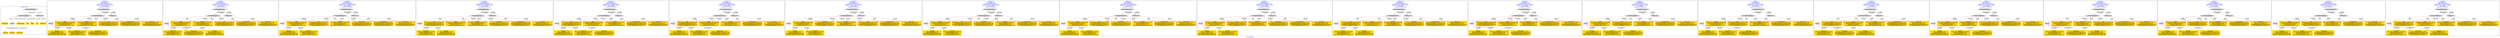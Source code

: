 digraph n0 {
fontcolor="blue"
remincross="true"
label="s20-s-lacma.xml"
subgraph cluster_0 {
label="1-correct model"
n2[style="filled",color="white",fillcolor="lightgray",label="CulturalHeritageObject1"];
n3[shape="plaintext",style="filled",fillcolor="gold",label="creationDate"];
n4[style="filled",color="white",fillcolor="lightgray",label="Person1"];
n5[shape="plaintext",style="filled",fillcolor="gold",label="Artwork_Details"];
n6[shape="plaintext",style="filled",fillcolor="gold",label="title"];
n7[shape="plaintext",style="filled",fillcolor="gold",label="Origin"];
n8[shape="plaintext",style="filled",fillcolor="gold",label="ID"];
n9[shape="plaintext",style="filled",fillcolor="gold",label="birthDate"];
n10[shape="plaintext",style="filled",fillcolor="gold",label="deathDate"];
n11[shape="plaintext",style="filled",fillcolor="gold",label="Artist_Name"];
n12[style="filled",color="white",fillcolor="lightgray",label="EuropeanaAggregation1"];
n13[style="filled",color="white",fillcolor="lightgray",label="WebResource1"];
n14[shape="plaintext",style="filled",fillcolor="gold",label="Image_URL"];
}
subgraph cluster_1 {
label="candidate 0\nlink coherence:1.0\nnode coherence:1.0\nconfidence:0.4321244589340324\nmapping score:0.5815414863113442\ncost:10.99968\n-precision:0.55-recall:0.5"
n16[style="filled",color="white",fillcolor="lightgray",label="CulturalHeritageObject1"];
n17[style="filled",color="white",fillcolor="lightgray",label="Person1"];
n18[style="filled",color="white",fillcolor="lightgray",label="EuropeanaAggregation1"];
n19[style="filled",color="white",fillcolor="lightgray",label="WebResource1"];
n20[shape="plaintext",style="filled",fillcolor="gold",label="Origin\n[CulturalHeritageObject,provenance,0.396]\n[Person,nameOfThePerson,0.247]\n[Document,classLink,0.2]\n[CulturalHeritageObject,title,0.158]"];
n21[shape="plaintext",style="filled",fillcolor="gold",label="birthDate\n[Person,dateOfBirth,0.445]\n[Person,dateOfDeath,0.273]\n[CulturalHeritageObject,created,0.239]\n[Person,biographicalInformation,0.043]"];
n22[shape="plaintext",style="filled",fillcolor="gold",label="Image_URL\n[WebResource,classLink,0.735]\n[Document,classLink,0.219]\n[CulturalHeritageObject,description,0.034]\n[CulturalHeritageObject,title,0.012]"];
n23[shape="plaintext",style="filled",fillcolor="gold",label="deathDate\n[CulturalHeritageObject,created,0.383]\n[Person,dateOfDeath,0.272]\n[Person,dateOfBirth,0.243]\n[CulturalHeritageObject,provenance,0.101]"];
n24[shape="plaintext",style="filled",fillcolor="gold",label="creationDate\n[CulturalHeritageObject,created,0.352]\n[Person,dateOfDeath,0.351]\n[Person,dateOfBirth,0.214]\n[CulturalHeritageObject,title,0.083]"];
n25[shape="plaintext",style="filled",fillcolor="gold",label="title\n[CulturalHeritageObject,description,0.329]\n[CulturalHeritageObject,title,0.322]\n[CulturalHeritageObject,provenance,0.182]\n[Person,nameOfThePerson,0.167]"];
n26[shape="plaintext",style="filled",fillcolor="gold",label="Artwork_Details\n[CulturalHeritageObject,extent,0.414]\n[CulturalHeritageObject,provenance,0.247]\n[CulturalHeritageObject,description,0.215]\n[CulturalHeritageObject,title,0.125]"];
n27[shape="plaintext",style="filled",fillcolor="gold",label="Artist_Name\n[Person,nameOfThePerson,0.404]\n[CulturalHeritageObject,description,0.273]\n[CulturalHeritageObject,provenance,0.18]\n[CulturalHeritageObject,title,0.142]"];
}
subgraph cluster_2 {
label="candidate 1\nlink coherence:1.0\nnode coherence:1.0\nconfidence:0.4321244589340324\nmapping score:0.5815414863113442\ncost:10.9998\n-precision:0.45-recall:0.42"
n29[style="filled",color="white",fillcolor="lightgray",label="CulturalHeritageObject1"];
n30[style="filled",color="white",fillcolor="lightgray",label="Person2"];
n31[style="filled",color="white",fillcolor="lightgray",label="EuropeanaAggregation1"];
n32[style="filled",color="white",fillcolor="lightgray",label="WebResource1"];
n33[shape="plaintext",style="filled",fillcolor="gold",label="creationDate\n[CulturalHeritageObject,created,0.352]\n[Person,dateOfDeath,0.351]\n[Person,dateOfBirth,0.214]\n[CulturalHeritageObject,title,0.083]"];
n34[shape="plaintext",style="filled",fillcolor="gold",label="Image_URL\n[WebResource,classLink,0.735]\n[Document,classLink,0.219]\n[CulturalHeritageObject,description,0.034]\n[CulturalHeritageObject,title,0.012]"];
n35[shape="plaintext",style="filled",fillcolor="gold",label="Origin\n[CulturalHeritageObject,provenance,0.396]\n[Person,nameOfThePerson,0.247]\n[Document,classLink,0.2]\n[CulturalHeritageObject,title,0.158]"];
n36[shape="plaintext",style="filled",fillcolor="gold",label="deathDate\n[CulturalHeritageObject,created,0.383]\n[Person,dateOfDeath,0.272]\n[Person,dateOfBirth,0.243]\n[CulturalHeritageObject,provenance,0.101]"];
n37[shape="plaintext",style="filled",fillcolor="gold",label="title\n[CulturalHeritageObject,description,0.329]\n[CulturalHeritageObject,title,0.322]\n[CulturalHeritageObject,provenance,0.182]\n[Person,nameOfThePerson,0.167]"];
n38[shape="plaintext",style="filled",fillcolor="gold",label="Artist_Name\n[Person,nameOfThePerson,0.404]\n[CulturalHeritageObject,description,0.273]\n[CulturalHeritageObject,provenance,0.18]\n[CulturalHeritageObject,title,0.142]"];
n39[shape="plaintext",style="filled",fillcolor="gold",label="Artwork_Details\n[CulturalHeritageObject,extent,0.414]\n[CulturalHeritageObject,provenance,0.247]\n[CulturalHeritageObject,description,0.215]\n[CulturalHeritageObject,title,0.125]"];
n40[shape="plaintext",style="filled",fillcolor="gold",label="birthDate\n[Person,dateOfBirth,0.445]\n[Person,dateOfDeath,0.273]\n[CulturalHeritageObject,created,0.239]\n[Person,biographicalInformation,0.043]"];
}
subgraph cluster_3 {
label="candidate 10\nlink coherence:1.0\nnode coherence:1.0\nconfidence:0.4149295995394193\nmapping score:0.5758098665131398\ncost:10.99968\n-precision:0.55-recall:0.5"
n42[style="filled",color="white",fillcolor="lightgray",label="CulturalHeritageObject1"];
n43[style="filled",color="white",fillcolor="lightgray",label="Person1"];
n44[style="filled",color="white",fillcolor="lightgray",label="EuropeanaAggregation1"];
n45[style="filled",color="white",fillcolor="lightgray",label="WebResource1"];
n46[shape="plaintext",style="filled",fillcolor="gold",label="Origin\n[CulturalHeritageObject,provenance,0.396]\n[Person,nameOfThePerson,0.247]\n[Document,classLink,0.2]\n[CulturalHeritageObject,title,0.158]"];
n47[shape="plaintext",style="filled",fillcolor="gold",label="birthDate\n[Person,dateOfBirth,0.445]\n[Person,dateOfDeath,0.273]\n[CulturalHeritageObject,created,0.239]\n[Person,biographicalInformation,0.043]"];
n48[shape="plaintext",style="filled",fillcolor="gold",label="title\n[CulturalHeritageObject,description,0.329]\n[CulturalHeritageObject,title,0.322]\n[CulturalHeritageObject,provenance,0.182]\n[Person,nameOfThePerson,0.167]"];
n49[shape="plaintext",style="filled",fillcolor="gold",label="Image_URL\n[WebResource,classLink,0.735]\n[Document,classLink,0.219]\n[CulturalHeritageObject,description,0.034]\n[CulturalHeritageObject,title,0.012]"];
n50[shape="plaintext",style="filled",fillcolor="gold",label="deathDate\n[CulturalHeritageObject,created,0.383]\n[Person,dateOfDeath,0.272]\n[Person,dateOfBirth,0.243]\n[CulturalHeritageObject,provenance,0.101]"];
n51[shape="plaintext",style="filled",fillcolor="gold",label="creationDate\n[CulturalHeritageObject,created,0.352]\n[Person,dateOfDeath,0.351]\n[Person,dateOfBirth,0.214]\n[CulturalHeritageObject,title,0.083]"];
n52[shape="plaintext",style="filled",fillcolor="gold",label="Artist_Name\n[Person,nameOfThePerson,0.404]\n[CulturalHeritageObject,description,0.273]\n[CulturalHeritageObject,provenance,0.18]\n[CulturalHeritageObject,title,0.142]"];
n53[shape="plaintext",style="filled",fillcolor="gold",label="Artwork_Details\n[CulturalHeritageObject,extent,0.414]\n[CulturalHeritageObject,provenance,0.247]\n[CulturalHeritageObject,description,0.215]\n[CulturalHeritageObject,title,0.125]"];
}
subgraph cluster_4 {
label="candidate 11\nlink coherence:1.0\nnode coherence:1.0\nconfidence:0.4149295995394193\nmapping score:0.5758098665131398\ncost:10.9998\n-precision:0.45-recall:0.42"
n55[style="filled",color="white",fillcolor="lightgray",label="CulturalHeritageObject1"];
n56[style="filled",color="white",fillcolor="lightgray",label="Person2"];
n57[style="filled",color="white",fillcolor="lightgray",label="EuropeanaAggregation1"];
n58[style="filled",color="white",fillcolor="lightgray",label="WebResource1"];
n59[shape="plaintext",style="filled",fillcolor="gold",label="creationDate\n[CulturalHeritageObject,created,0.352]\n[Person,dateOfDeath,0.351]\n[Person,dateOfBirth,0.214]\n[CulturalHeritageObject,title,0.083]"];
n60[shape="plaintext",style="filled",fillcolor="gold",label="title\n[CulturalHeritageObject,description,0.329]\n[CulturalHeritageObject,title,0.322]\n[CulturalHeritageObject,provenance,0.182]\n[Person,nameOfThePerson,0.167]"];
n61[shape="plaintext",style="filled",fillcolor="gold",label="Image_URL\n[WebResource,classLink,0.735]\n[Document,classLink,0.219]\n[CulturalHeritageObject,description,0.034]\n[CulturalHeritageObject,title,0.012]"];
n62[shape="plaintext",style="filled",fillcolor="gold",label="Origin\n[CulturalHeritageObject,provenance,0.396]\n[Person,nameOfThePerson,0.247]\n[Document,classLink,0.2]\n[CulturalHeritageObject,title,0.158]"];
n63[shape="plaintext",style="filled",fillcolor="gold",label="deathDate\n[CulturalHeritageObject,created,0.383]\n[Person,dateOfDeath,0.272]\n[Person,dateOfBirth,0.243]\n[CulturalHeritageObject,provenance,0.101]"];
n64[shape="plaintext",style="filled",fillcolor="gold",label="Artist_Name\n[Person,nameOfThePerson,0.404]\n[CulturalHeritageObject,description,0.273]\n[CulturalHeritageObject,provenance,0.18]\n[CulturalHeritageObject,title,0.142]"];
n65[shape="plaintext",style="filled",fillcolor="gold",label="Artwork_Details\n[CulturalHeritageObject,extent,0.414]\n[CulturalHeritageObject,provenance,0.247]\n[CulturalHeritageObject,description,0.215]\n[CulturalHeritageObject,title,0.125]"];
n66[shape="plaintext",style="filled",fillcolor="gold",label="birthDate\n[Person,dateOfBirth,0.445]\n[Person,dateOfDeath,0.273]\n[CulturalHeritageObject,created,0.239]\n[Person,biographicalInformation,0.043]"];
}
subgraph cluster_5 {
label="candidate 12\nlink coherence:1.0\nnode coherence:1.0\nconfidence:0.4137260874575692\nmapping score:0.5754086958191897\ncost:10.99968\n-precision:0.55-recall:0.5"
n68[style="filled",color="white",fillcolor="lightgray",label="CulturalHeritageObject1"];
n69[style="filled",color="white",fillcolor="lightgray",label="Person1"];
n70[style="filled",color="white",fillcolor="lightgray",label="EuropeanaAggregation1"];
n71[style="filled",color="white",fillcolor="lightgray",label="WebResource1"];
n72[shape="plaintext",style="filled",fillcolor="gold",label="title\n[CulturalHeritageObject,description,0.329]\n[CulturalHeritageObject,title,0.322]\n[CulturalHeritageObject,provenance,0.182]\n[Person,nameOfThePerson,0.167]"];
n73[shape="plaintext",style="filled",fillcolor="gold",label="birthDate\n[Person,dateOfBirth,0.445]\n[Person,dateOfDeath,0.273]\n[CulturalHeritageObject,created,0.239]\n[Person,biographicalInformation,0.043]"];
n74[shape="plaintext",style="filled",fillcolor="gold",label="Image_URL\n[WebResource,classLink,0.735]\n[Document,classLink,0.219]\n[CulturalHeritageObject,description,0.034]\n[CulturalHeritageObject,title,0.012]"];
n75[shape="plaintext",style="filled",fillcolor="gold",label="Origin\n[CulturalHeritageObject,provenance,0.396]\n[Person,nameOfThePerson,0.247]\n[Document,classLink,0.2]\n[CulturalHeritageObject,title,0.158]"];
n76[shape="plaintext",style="filled",fillcolor="gold",label="deathDate\n[CulturalHeritageObject,created,0.383]\n[Person,dateOfDeath,0.272]\n[Person,dateOfBirth,0.243]\n[CulturalHeritageObject,provenance,0.101]"];
n77[shape="plaintext",style="filled",fillcolor="gold",label="creationDate\n[CulturalHeritageObject,created,0.352]\n[Person,dateOfDeath,0.351]\n[Person,dateOfBirth,0.214]\n[CulturalHeritageObject,title,0.083]"];
n78[shape="plaintext",style="filled",fillcolor="gold",label="Artwork_Details\n[CulturalHeritageObject,extent,0.414]\n[CulturalHeritageObject,provenance,0.247]\n[CulturalHeritageObject,description,0.215]\n[CulturalHeritageObject,title,0.125]"];
n79[shape="plaintext",style="filled",fillcolor="gold",label="Artist_Name\n[Person,nameOfThePerson,0.404]\n[CulturalHeritageObject,description,0.273]\n[CulturalHeritageObject,provenance,0.18]\n[CulturalHeritageObject,title,0.142]"];
}
subgraph cluster_6 {
label="candidate 13\nlink coherence:1.0\nnode coherence:1.0\nconfidence:0.4137260874575692\nmapping score:0.5754086958191897\ncost:10.99977\n-precision:0.55-recall:0.5"
n81[style="filled",color="white",fillcolor="lightgray",label="CulturalHeritageObject1"];
n82[style="filled",color="white",fillcolor="lightgray",label="Person1"];
n83[style="filled",color="white",fillcolor="lightgray",label="EuropeanaAggregation1"];
n84[style="filled",color="white",fillcolor="lightgray",label="WebResource2"];
n85[shape="plaintext",style="filled",fillcolor="gold",label="Image_URL\n[WebResource,classLink,0.735]\n[Document,classLink,0.219]\n[CulturalHeritageObject,description,0.034]\n[CulturalHeritageObject,title,0.012]"];
n86[shape="plaintext",style="filled",fillcolor="gold",label="title\n[CulturalHeritageObject,description,0.329]\n[CulturalHeritageObject,title,0.322]\n[CulturalHeritageObject,provenance,0.182]\n[Person,nameOfThePerson,0.167]"];
n87[shape="plaintext",style="filled",fillcolor="gold",label="birthDate\n[Person,dateOfBirth,0.445]\n[Person,dateOfDeath,0.273]\n[CulturalHeritageObject,created,0.239]\n[Person,biographicalInformation,0.043]"];
n88[shape="plaintext",style="filled",fillcolor="gold",label="Origin\n[CulturalHeritageObject,provenance,0.396]\n[Person,nameOfThePerson,0.247]\n[Document,classLink,0.2]\n[CulturalHeritageObject,title,0.158]"];
n89[shape="plaintext",style="filled",fillcolor="gold",label="deathDate\n[CulturalHeritageObject,created,0.383]\n[Person,dateOfDeath,0.272]\n[Person,dateOfBirth,0.243]\n[CulturalHeritageObject,provenance,0.101]"];
n90[shape="plaintext",style="filled",fillcolor="gold",label="creationDate\n[CulturalHeritageObject,created,0.352]\n[Person,dateOfDeath,0.351]\n[Person,dateOfBirth,0.214]\n[CulturalHeritageObject,title,0.083]"];
n91[shape="plaintext",style="filled",fillcolor="gold",label="Artwork_Details\n[CulturalHeritageObject,extent,0.414]\n[CulturalHeritageObject,provenance,0.247]\n[CulturalHeritageObject,description,0.215]\n[CulturalHeritageObject,title,0.125]"];
n92[shape="plaintext",style="filled",fillcolor="gold",label="Artist_Name\n[Person,nameOfThePerson,0.404]\n[CulturalHeritageObject,description,0.273]\n[CulturalHeritageObject,provenance,0.18]\n[CulturalHeritageObject,title,0.142]"];
}
subgraph cluster_7 {
label="candidate 14\nlink coherence:1.0\nnode coherence:1.0\nconfidence:0.4041561059183345\nmapping score:0.5722187019727781\ncost:10.99968\n-precision:0.45-recall:0.42"
n94[style="filled",color="white",fillcolor="lightgray",label="CulturalHeritageObject1"];
n95[style="filled",color="white",fillcolor="lightgray",label="Person1"];
n96[style="filled",color="white",fillcolor="lightgray",label="EuropeanaAggregation1"];
n97[style="filled",color="white",fillcolor="lightgray",label="WebResource1"];
n98[shape="plaintext",style="filled",fillcolor="gold",label="Origin\n[CulturalHeritageObject,provenance,0.396]\n[Person,nameOfThePerson,0.247]\n[Document,classLink,0.2]\n[CulturalHeritageObject,title,0.158]"];
n99[shape="plaintext",style="filled",fillcolor="gold",label="birthDate\n[Person,dateOfBirth,0.445]\n[Person,dateOfDeath,0.273]\n[CulturalHeritageObject,created,0.239]\n[Person,biographicalInformation,0.043]"];
n100[shape="plaintext",style="filled",fillcolor="gold",label="Image_URL\n[WebResource,classLink,0.735]\n[Document,classLink,0.219]\n[CulturalHeritageObject,description,0.034]\n[CulturalHeritageObject,title,0.012]"];
n101[shape="plaintext",style="filled",fillcolor="gold",label="Artist_Name\n[Person,nameOfThePerson,0.404]\n[CulturalHeritageObject,description,0.273]\n[CulturalHeritageObject,provenance,0.18]\n[CulturalHeritageObject,title,0.142]"];
n102[shape="plaintext",style="filled",fillcolor="gold",label="deathDate\n[CulturalHeritageObject,created,0.383]\n[Person,dateOfDeath,0.272]\n[Person,dateOfBirth,0.243]\n[CulturalHeritageObject,provenance,0.101]"];
n103[shape="plaintext",style="filled",fillcolor="gold",label="creationDate\n[CulturalHeritageObject,created,0.352]\n[Person,dateOfDeath,0.351]\n[Person,dateOfBirth,0.214]\n[CulturalHeritageObject,title,0.083]"];
n104[shape="plaintext",style="filled",fillcolor="gold",label="title\n[CulturalHeritageObject,description,0.329]\n[CulturalHeritageObject,title,0.322]\n[CulturalHeritageObject,provenance,0.182]\n[Person,nameOfThePerson,0.167]"];
n105[shape="plaintext",style="filled",fillcolor="gold",label="Artwork_Details\n[CulturalHeritageObject,extent,0.414]\n[CulturalHeritageObject,provenance,0.247]\n[CulturalHeritageObject,description,0.215]\n[CulturalHeritageObject,title,0.125]"];
}
subgraph cluster_8 {
label="candidate 15\nlink coherence:1.0\nnode coherence:1.0\nconfidence:0.4033274046967103\nmapping score:0.5719424682322368\ncost:10.99968\n-precision:0.55-recall:0.5"
n107[style="filled",color="white",fillcolor="lightgray",label="CulturalHeritageObject1"];
n108[style="filled",color="white",fillcolor="lightgray",label="Person1"];
n109[style="filled",color="white",fillcolor="lightgray",label="EuropeanaAggregation1"];
n110[style="filled",color="white",fillcolor="lightgray",label="WebResource1"];
n111[shape="plaintext",style="filled",fillcolor="gold",label="Origin\n[CulturalHeritageObject,provenance,0.396]\n[Person,nameOfThePerson,0.247]\n[Document,classLink,0.2]\n[CulturalHeritageObject,title,0.158]"];
n112[shape="plaintext",style="filled",fillcolor="gold",label="birthDate\n[Person,dateOfBirth,0.445]\n[Person,dateOfDeath,0.273]\n[CulturalHeritageObject,created,0.239]\n[Person,biographicalInformation,0.043]"];
n113[shape="plaintext",style="filled",fillcolor="gold",label="title\n[CulturalHeritageObject,description,0.329]\n[CulturalHeritageObject,title,0.322]\n[CulturalHeritageObject,provenance,0.182]\n[Person,nameOfThePerson,0.167]"];
n114[shape="plaintext",style="filled",fillcolor="gold",label="Image_URL\n[WebResource,classLink,0.735]\n[Document,classLink,0.219]\n[CulturalHeritageObject,description,0.034]\n[CulturalHeritageObject,title,0.012]"];
n115[shape="plaintext",style="filled",fillcolor="gold",label="Artist_Name\n[Person,nameOfThePerson,0.404]\n[CulturalHeritageObject,description,0.273]\n[CulturalHeritageObject,provenance,0.18]\n[CulturalHeritageObject,title,0.142]"];
n116[shape="plaintext",style="filled",fillcolor="gold",label="deathDate\n[CulturalHeritageObject,created,0.383]\n[Person,dateOfDeath,0.272]\n[Person,dateOfBirth,0.243]\n[CulturalHeritageObject,provenance,0.101]"];
n117[shape="plaintext",style="filled",fillcolor="gold",label="creationDate\n[CulturalHeritageObject,created,0.352]\n[Person,dateOfDeath,0.351]\n[Person,dateOfBirth,0.214]\n[CulturalHeritageObject,title,0.083]"];
n118[shape="plaintext",style="filled",fillcolor="gold",label="Artwork_Details\n[CulturalHeritageObject,extent,0.414]\n[CulturalHeritageObject,provenance,0.247]\n[CulturalHeritageObject,description,0.215]\n[CulturalHeritageObject,title,0.125]"];
}
subgraph cluster_9 {
label="candidate 16\nlink coherence:1.0\nnode coherence:1.0\nconfidence:0.4033274046967103\nmapping score:0.5719424682322368\ncost:10.99977\n-precision:0.55-recall:0.5"
n120[style="filled",color="white",fillcolor="lightgray",label="CulturalHeritageObject1"];
n121[style="filled",color="white",fillcolor="lightgray",label="Person1"];
n122[style="filled",color="white",fillcolor="lightgray",label="EuropeanaAggregation1"];
n123[style="filled",color="white",fillcolor="lightgray",label="WebResource2"];
n124[shape="plaintext",style="filled",fillcolor="gold",label="Image_URL\n[WebResource,classLink,0.735]\n[Document,classLink,0.219]\n[CulturalHeritageObject,description,0.034]\n[CulturalHeritageObject,title,0.012]"];
n125[shape="plaintext",style="filled",fillcolor="gold",label="Origin\n[CulturalHeritageObject,provenance,0.396]\n[Person,nameOfThePerson,0.247]\n[Document,classLink,0.2]\n[CulturalHeritageObject,title,0.158]"];
n126[shape="plaintext",style="filled",fillcolor="gold",label="birthDate\n[Person,dateOfBirth,0.445]\n[Person,dateOfDeath,0.273]\n[CulturalHeritageObject,created,0.239]\n[Person,biographicalInformation,0.043]"];
n127[shape="plaintext",style="filled",fillcolor="gold",label="title\n[CulturalHeritageObject,description,0.329]\n[CulturalHeritageObject,title,0.322]\n[CulturalHeritageObject,provenance,0.182]\n[Person,nameOfThePerson,0.167]"];
n128[shape="plaintext",style="filled",fillcolor="gold",label="Artist_Name\n[Person,nameOfThePerson,0.404]\n[CulturalHeritageObject,description,0.273]\n[CulturalHeritageObject,provenance,0.18]\n[CulturalHeritageObject,title,0.142]"];
n129[shape="plaintext",style="filled",fillcolor="gold",label="deathDate\n[CulturalHeritageObject,created,0.383]\n[Person,dateOfDeath,0.272]\n[Person,dateOfBirth,0.243]\n[CulturalHeritageObject,provenance,0.101]"];
n130[shape="plaintext",style="filled",fillcolor="gold",label="creationDate\n[CulturalHeritageObject,created,0.352]\n[Person,dateOfDeath,0.351]\n[Person,dateOfBirth,0.214]\n[CulturalHeritageObject,title,0.083]"];
n131[shape="plaintext",style="filled",fillcolor="gold",label="Artwork_Details\n[CulturalHeritageObject,extent,0.414]\n[CulturalHeritageObject,provenance,0.247]\n[CulturalHeritageObject,description,0.215]\n[CulturalHeritageObject,title,0.125]"];
}
subgraph cluster_10 {
label="candidate 17\nlink coherence:1.0\nnode coherence:1.0\nconfidence:0.4012406631909705\nmapping score:0.5712468877303235\ncost:10.99968\n-precision:0.73-recall:0.67"
n133[style="filled",color="white",fillcolor="lightgray",label="CulturalHeritageObject1"];
n134[style="filled",color="white",fillcolor="lightgray",label="Person1"];
n135[style="filled",color="white",fillcolor="lightgray",label="EuropeanaAggregation1"];
n136[style="filled",color="white",fillcolor="lightgray",label="WebResource1"];
n137[shape="plaintext",style="filled",fillcolor="gold",label="Origin\n[CulturalHeritageObject,provenance,0.396]\n[Person,nameOfThePerson,0.247]\n[Document,classLink,0.2]\n[CulturalHeritageObject,title,0.158]"];
n138[shape="plaintext",style="filled",fillcolor="gold",label="birthDate\n[Person,dateOfBirth,0.445]\n[Person,dateOfDeath,0.273]\n[CulturalHeritageObject,created,0.239]\n[Person,biographicalInformation,0.043]"];
n139[shape="plaintext",style="filled",fillcolor="gold",label="title\n[CulturalHeritageObject,description,0.329]\n[CulturalHeritageObject,title,0.322]\n[CulturalHeritageObject,provenance,0.182]\n[Person,nameOfThePerson,0.167]"];
n140[shape="plaintext",style="filled",fillcolor="gold",label="Image_URL\n[WebResource,classLink,0.735]\n[Document,classLink,0.219]\n[CulturalHeritageObject,description,0.034]\n[CulturalHeritageObject,title,0.012]"];
n141[shape="plaintext",style="filled",fillcolor="gold",label="deathDate\n[CulturalHeritageObject,created,0.383]\n[Person,dateOfDeath,0.272]\n[Person,dateOfBirth,0.243]\n[CulturalHeritageObject,provenance,0.101]"];
n142[shape="plaintext",style="filled",fillcolor="gold",label="creationDate\n[CulturalHeritageObject,created,0.352]\n[Person,dateOfDeath,0.351]\n[Person,dateOfBirth,0.214]\n[CulturalHeritageObject,title,0.083]"];
n143[shape="plaintext",style="filled",fillcolor="gold",label="Artist_Name\n[Person,nameOfThePerson,0.404]\n[CulturalHeritageObject,description,0.273]\n[CulturalHeritageObject,provenance,0.18]\n[CulturalHeritageObject,title,0.142]"];
n144[shape="plaintext",style="filled",fillcolor="gold",label="Artwork_Details\n[CulturalHeritageObject,extent,0.414]\n[CulturalHeritageObject,provenance,0.247]\n[CulturalHeritageObject,description,0.215]\n[CulturalHeritageObject,title,0.125]"];
}
subgraph cluster_11 {
label="candidate 18\nlink coherence:1.0\nnode coherence:1.0\nconfidence:0.4012406631909705\nmapping score:0.5712468877303235\ncost:10.9998\n-precision:0.64-recall:0.58"
n146[style="filled",color="white",fillcolor="lightgray",label="CulturalHeritageObject1"];
n147[style="filled",color="white",fillcolor="lightgray",label="Person2"];
n148[style="filled",color="white",fillcolor="lightgray",label="EuropeanaAggregation1"];
n149[style="filled",color="white",fillcolor="lightgray",label="WebResource1"];
n150[shape="plaintext",style="filled",fillcolor="gold",label="deathDate\n[CulturalHeritageObject,created,0.383]\n[Person,dateOfDeath,0.272]\n[Person,dateOfBirth,0.243]\n[CulturalHeritageObject,provenance,0.101]"];
n151[shape="plaintext",style="filled",fillcolor="gold",label="title\n[CulturalHeritageObject,description,0.329]\n[CulturalHeritageObject,title,0.322]\n[CulturalHeritageObject,provenance,0.182]\n[Person,nameOfThePerson,0.167]"];
n152[shape="plaintext",style="filled",fillcolor="gold",label="Image_URL\n[WebResource,classLink,0.735]\n[Document,classLink,0.219]\n[CulturalHeritageObject,description,0.034]\n[CulturalHeritageObject,title,0.012]"];
n153[shape="plaintext",style="filled",fillcolor="gold",label="Origin\n[CulturalHeritageObject,provenance,0.396]\n[Person,nameOfThePerson,0.247]\n[Document,classLink,0.2]\n[CulturalHeritageObject,title,0.158]"];
n154[shape="plaintext",style="filled",fillcolor="gold",label="creationDate\n[CulturalHeritageObject,created,0.352]\n[Person,dateOfDeath,0.351]\n[Person,dateOfBirth,0.214]\n[CulturalHeritageObject,title,0.083]"];
n155[shape="plaintext",style="filled",fillcolor="gold",label="Artist_Name\n[Person,nameOfThePerson,0.404]\n[CulturalHeritageObject,description,0.273]\n[CulturalHeritageObject,provenance,0.18]\n[CulturalHeritageObject,title,0.142]"];
n156[shape="plaintext",style="filled",fillcolor="gold",label="Artwork_Details\n[CulturalHeritageObject,extent,0.414]\n[CulturalHeritageObject,provenance,0.247]\n[CulturalHeritageObject,description,0.215]\n[CulturalHeritageObject,title,0.125]"];
n157[shape="plaintext",style="filled",fillcolor="gold",label="birthDate\n[Person,dateOfBirth,0.445]\n[Person,dateOfDeath,0.273]\n[CulturalHeritageObject,created,0.239]\n[Person,biographicalInformation,0.043]"];
}
subgraph cluster_12 {
label="candidate 19\nlink coherence:1.0\nnode coherence:1.0\nconfidence:0.4000371511091204\nmapping score:0.5708457170363735\ncost:10.99968\n-precision:0.73-recall:0.67"
n159[style="filled",color="white",fillcolor="lightgray",label="CulturalHeritageObject1"];
n160[style="filled",color="white",fillcolor="lightgray",label="Person1"];
n161[style="filled",color="white",fillcolor="lightgray",label="EuropeanaAggregation1"];
n162[style="filled",color="white",fillcolor="lightgray",label="WebResource1"];
n163[shape="plaintext",style="filled",fillcolor="gold",label="title\n[CulturalHeritageObject,description,0.329]\n[CulturalHeritageObject,title,0.322]\n[CulturalHeritageObject,provenance,0.182]\n[Person,nameOfThePerson,0.167]"];
n164[shape="plaintext",style="filled",fillcolor="gold",label="birthDate\n[Person,dateOfBirth,0.445]\n[Person,dateOfDeath,0.273]\n[CulturalHeritageObject,created,0.239]\n[Person,biographicalInformation,0.043]"];
n165[shape="plaintext",style="filled",fillcolor="gold",label="Image_URL\n[WebResource,classLink,0.735]\n[Document,classLink,0.219]\n[CulturalHeritageObject,description,0.034]\n[CulturalHeritageObject,title,0.012]"];
n166[shape="plaintext",style="filled",fillcolor="gold",label="Origin\n[CulturalHeritageObject,provenance,0.396]\n[Person,nameOfThePerson,0.247]\n[Document,classLink,0.2]\n[CulturalHeritageObject,title,0.158]"];
n167[shape="plaintext",style="filled",fillcolor="gold",label="deathDate\n[CulturalHeritageObject,created,0.383]\n[Person,dateOfDeath,0.272]\n[Person,dateOfBirth,0.243]\n[CulturalHeritageObject,provenance,0.101]"];
n168[shape="plaintext",style="filled",fillcolor="gold",label="creationDate\n[CulturalHeritageObject,created,0.352]\n[Person,dateOfDeath,0.351]\n[Person,dateOfBirth,0.214]\n[CulturalHeritageObject,title,0.083]"];
n169[shape="plaintext",style="filled",fillcolor="gold",label="Artwork_Details\n[CulturalHeritageObject,extent,0.414]\n[CulturalHeritageObject,provenance,0.247]\n[CulturalHeritageObject,description,0.215]\n[CulturalHeritageObject,title,0.125]"];
n170[shape="plaintext",style="filled",fillcolor="gold",label="Artist_Name\n[Person,nameOfThePerson,0.404]\n[CulturalHeritageObject,description,0.273]\n[CulturalHeritageObject,provenance,0.18]\n[CulturalHeritageObject,title,0.142]"];
}
subgraph cluster_13 {
label="candidate 2\nlink coherence:1.0\nnode coherence:1.0\nconfidence:0.4312957577124082\nmapping score:0.5812652525708027\ncost:10.99968\n-precision:0.64-recall:0.58"
n172[style="filled",color="white",fillcolor="lightgray",label="CulturalHeritageObject1"];
n173[style="filled",color="white",fillcolor="lightgray",label="Person1"];
n174[style="filled",color="white",fillcolor="lightgray",label="EuropeanaAggregation1"];
n175[style="filled",color="white",fillcolor="lightgray",label="WebResource1"];
n176[shape="plaintext",style="filled",fillcolor="gold",label="Origin\n[CulturalHeritageObject,provenance,0.396]\n[Person,nameOfThePerson,0.247]\n[Document,classLink,0.2]\n[CulturalHeritageObject,title,0.158]"];
n177[shape="plaintext",style="filled",fillcolor="gold",label="birthDate\n[Person,dateOfBirth,0.445]\n[Person,dateOfDeath,0.273]\n[CulturalHeritageObject,created,0.239]\n[Person,biographicalInformation,0.043]"];
n178[shape="plaintext",style="filled",fillcolor="gold",label="title\n[CulturalHeritageObject,description,0.329]\n[CulturalHeritageObject,title,0.322]\n[CulturalHeritageObject,provenance,0.182]\n[Person,nameOfThePerson,0.167]"];
n179[shape="plaintext",style="filled",fillcolor="gold",label="Image_URL\n[WebResource,classLink,0.735]\n[Document,classLink,0.219]\n[CulturalHeritageObject,description,0.034]\n[CulturalHeritageObject,title,0.012]"];
n180[shape="plaintext",style="filled",fillcolor="gold",label="deathDate\n[CulturalHeritageObject,created,0.383]\n[Person,dateOfDeath,0.272]\n[Person,dateOfBirth,0.243]\n[CulturalHeritageObject,provenance,0.101]"];
n181[shape="plaintext",style="filled",fillcolor="gold",label="creationDate\n[CulturalHeritageObject,created,0.352]\n[Person,dateOfDeath,0.351]\n[Person,dateOfBirth,0.214]\n[CulturalHeritageObject,title,0.083]"];
n182[shape="plaintext",style="filled",fillcolor="gold",label="Artwork_Details\n[CulturalHeritageObject,extent,0.414]\n[CulturalHeritageObject,provenance,0.247]\n[CulturalHeritageObject,description,0.215]\n[CulturalHeritageObject,title,0.125]"];
n183[shape="plaintext",style="filled",fillcolor="gold",label="Artist_Name\n[Person,nameOfThePerson,0.404]\n[CulturalHeritageObject,description,0.273]\n[CulturalHeritageObject,provenance,0.18]\n[CulturalHeritageObject,title,0.142]"];
}
subgraph cluster_14 {
label="candidate 3\nlink coherence:1.0\nnode coherence:1.0\nconfidence:0.4312957577124082\nmapping score:0.5812652525708027\ncost:10.99977\n-precision:0.64-recall:0.58"
n185[style="filled",color="white",fillcolor="lightgray",label="CulturalHeritageObject1"];
n186[style="filled",color="white",fillcolor="lightgray",label="Person1"];
n187[style="filled",color="white",fillcolor="lightgray",label="EuropeanaAggregation1"];
n188[style="filled",color="white",fillcolor="lightgray",label="WebResource2"];
n189[shape="plaintext",style="filled",fillcolor="gold",label="Image_URL\n[WebResource,classLink,0.735]\n[Document,classLink,0.219]\n[CulturalHeritageObject,description,0.034]\n[CulturalHeritageObject,title,0.012]"];
n190[shape="plaintext",style="filled",fillcolor="gold",label="Origin\n[CulturalHeritageObject,provenance,0.396]\n[Person,nameOfThePerson,0.247]\n[Document,classLink,0.2]\n[CulturalHeritageObject,title,0.158]"];
n191[shape="plaintext",style="filled",fillcolor="gold",label="birthDate\n[Person,dateOfBirth,0.445]\n[Person,dateOfDeath,0.273]\n[CulturalHeritageObject,created,0.239]\n[Person,biographicalInformation,0.043]"];
n192[shape="plaintext",style="filled",fillcolor="gold",label="title\n[CulturalHeritageObject,description,0.329]\n[CulturalHeritageObject,title,0.322]\n[CulturalHeritageObject,provenance,0.182]\n[Person,nameOfThePerson,0.167]"];
n193[shape="plaintext",style="filled",fillcolor="gold",label="deathDate\n[CulturalHeritageObject,created,0.383]\n[Person,dateOfDeath,0.272]\n[Person,dateOfBirth,0.243]\n[CulturalHeritageObject,provenance,0.101]"];
n194[shape="plaintext",style="filled",fillcolor="gold",label="creationDate\n[CulturalHeritageObject,created,0.352]\n[Person,dateOfDeath,0.351]\n[Person,dateOfBirth,0.214]\n[CulturalHeritageObject,title,0.083]"];
n195[shape="plaintext",style="filled",fillcolor="gold",label="Artwork_Details\n[CulturalHeritageObject,extent,0.414]\n[CulturalHeritageObject,provenance,0.247]\n[CulturalHeritageObject,description,0.215]\n[CulturalHeritageObject,title,0.125]"];
n196[shape="plaintext",style="filled",fillcolor="gold",label="Artist_Name\n[Person,nameOfThePerson,0.404]\n[CulturalHeritageObject,description,0.273]\n[CulturalHeritageObject,provenance,0.18]\n[CulturalHeritageObject,title,0.142]"];
}
subgraph cluster_15 {
label="candidate 4\nlink coherence:1.0\nnode coherence:1.0\nconfidence:0.4312957577124082\nmapping score:0.5812652525708027\ncost:10.9998\n-precision:0.55-recall:0.5"
n198[style="filled",color="white",fillcolor="lightgray",label="CulturalHeritageObject1"];
n199[style="filled",color="white",fillcolor="lightgray",label="Person2"];
n200[style="filled",color="white",fillcolor="lightgray",label="EuropeanaAggregation1"];
n201[style="filled",color="white",fillcolor="lightgray",label="WebResource1"];
n202[shape="plaintext",style="filled",fillcolor="gold",label="creationDate\n[CulturalHeritageObject,created,0.352]\n[Person,dateOfDeath,0.351]\n[Person,dateOfBirth,0.214]\n[CulturalHeritageObject,title,0.083]"];
n203[shape="plaintext",style="filled",fillcolor="gold",label="title\n[CulturalHeritageObject,description,0.329]\n[CulturalHeritageObject,title,0.322]\n[CulturalHeritageObject,provenance,0.182]\n[Person,nameOfThePerson,0.167]"];
n204[shape="plaintext",style="filled",fillcolor="gold",label="Image_URL\n[WebResource,classLink,0.735]\n[Document,classLink,0.219]\n[CulturalHeritageObject,description,0.034]\n[CulturalHeritageObject,title,0.012]"];
n205[shape="plaintext",style="filled",fillcolor="gold",label="Origin\n[CulturalHeritageObject,provenance,0.396]\n[Person,nameOfThePerson,0.247]\n[Document,classLink,0.2]\n[CulturalHeritageObject,title,0.158]"];
n206[shape="plaintext",style="filled",fillcolor="gold",label="deathDate\n[CulturalHeritageObject,created,0.383]\n[Person,dateOfDeath,0.272]\n[Person,dateOfBirth,0.243]\n[CulturalHeritageObject,provenance,0.101]"];
n207[shape="plaintext",style="filled",fillcolor="gold",label="Artist_Name\n[Person,nameOfThePerson,0.404]\n[CulturalHeritageObject,description,0.273]\n[CulturalHeritageObject,provenance,0.18]\n[CulturalHeritageObject,title,0.142]"];
n208[shape="plaintext",style="filled",fillcolor="gold",label="Artwork_Details\n[CulturalHeritageObject,extent,0.414]\n[CulturalHeritageObject,provenance,0.247]\n[CulturalHeritageObject,description,0.215]\n[CulturalHeritageObject,title,0.125]"];
n209[shape="plaintext",style="filled",fillcolor="gold",label="birthDate\n[Person,dateOfBirth,0.445]\n[Person,dateOfDeath,0.273]\n[CulturalHeritageObject,created,0.239]\n[Person,biographicalInformation,0.043]"];
}
subgraph cluster_16 {
label="candidate 5\nlink coherence:1.0\nnode coherence:1.0\nconfidence:0.4184355225855836\nmapping score:0.5769785075285279\ncost:10.99968\n-precision:0.73-recall:0.67"
n211[style="filled",color="white",fillcolor="lightgray",label="CulturalHeritageObject1"];
n212[style="filled",color="white",fillcolor="lightgray",label="Person1"];
n213[style="filled",color="white",fillcolor="lightgray",label="EuropeanaAggregation1"];
n214[style="filled",color="white",fillcolor="lightgray",label="WebResource1"];
n215[shape="plaintext",style="filled",fillcolor="gold",label="Origin\n[CulturalHeritageObject,provenance,0.396]\n[Person,nameOfThePerson,0.247]\n[Document,classLink,0.2]\n[CulturalHeritageObject,title,0.158]"];
n216[shape="plaintext",style="filled",fillcolor="gold",label="birthDate\n[Person,dateOfBirth,0.445]\n[Person,dateOfDeath,0.273]\n[CulturalHeritageObject,created,0.239]\n[Person,biographicalInformation,0.043]"];
n217[shape="plaintext",style="filled",fillcolor="gold",label="Image_URL\n[WebResource,classLink,0.735]\n[Document,classLink,0.219]\n[CulturalHeritageObject,description,0.034]\n[CulturalHeritageObject,title,0.012]"];
n218[shape="plaintext",style="filled",fillcolor="gold",label="deathDate\n[CulturalHeritageObject,created,0.383]\n[Person,dateOfDeath,0.272]\n[Person,dateOfBirth,0.243]\n[CulturalHeritageObject,provenance,0.101]"];
n219[shape="plaintext",style="filled",fillcolor="gold",label="creationDate\n[CulturalHeritageObject,created,0.352]\n[Person,dateOfDeath,0.351]\n[Person,dateOfBirth,0.214]\n[CulturalHeritageObject,title,0.083]"];
n220[shape="plaintext",style="filled",fillcolor="gold",label="title\n[CulturalHeritageObject,description,0.329]\n[CulturalHeritageObject,title,0.322]\n[CulturalHeritageObject,provenance,0.182]\n[Person,nameOfThePerson,0.167]"];
n221[shape="plaintext",style="filled",fillcolor="gold",label="Artwork_Details\n[CulturalHeritageObject,extent,0.414]\n[CulturalHeritageObject,provenance,0.247]\n[CulturalHeritageObject,description,0.215]\n[CulturalHeritageObject,title,0.125]"];
n222[shape="plaintext",style="filled",fillcolor="gold",label="Artist_Name\n[Person,nameOfThePerson,0.404]\n[CulturalHeritageObject,description,0.273]\n[CulturalHeritageObject,provenance,0.18]\n[CulturalHeritageObject,title,0.142]"];
}
subgraph cluster_17 {
label="candidate 6\nlink coherence:1.0\nnode coherence:1.0\nconfidence:0.4184355225855836\nmapping score:0.5769785075285279\ncost:10.9998\n-precision:0.64-recall:0.58"
n224[style="filled",color="white",fillcolor="lightgray",label="CulturalHeritageObject1"];
n225[style="filled",color="white",fillcolor="lightgray",label="Person2"];
n226[style="filled",color="white",fillcolor="lightgray",label="EuropeanaAggregation1"];
n227[style="filled",color="white",fillcolor="lightgray",label="WebResource1"];
n228[shape="plaintext",style="filled",fillcolor="gold",label="deathDate\n[CulturalHeritageObject,created,0.383]\n[Person,dateOfDeath,0.272]\n[Person,dateOfBirth,0.243]\n[CulturalHeritageObject,provenance,0.101]"];
n229[shape="plaintext",style="filled",fillcolor="gold",label="Image_URL\n[WebResource,classLink,0.735]\n[Document,classLink,0.219]\n[CulturalHeritageObject,description,0.034]\n[CulturalHeritageObject,title,0.012]"];
n230[shape="plaintext",style="filled",fillcolor="gold",label="Origin\n[CulturalHeritageObject,provenance,0.396]\n[Person,nameOfThePerson,0.247]\n[Document,classLink,0.2]\n[CulturalHeritageObject,title,0.158]"];
n231[shape="plaintext",style="filled",fillcolor="gold",label="creationDate\n[CulturalHeritageObject,created,0.352]\n[Person,dateOfDeath,0.351]\n[Person,dateOfBirth,0.214]\n[CulturalHeritageObject,title,0.083]"];
n232[shape="plaintext",style="filled",fillcolor="gold",label="title\n[CulturalHeritageObject,description,0.329]\n[CulturalHeritageObject,title,0.322]\n[CulturalHeritageObject,provenance,0.182]\n[Person,nameOfThePerson,0.167]"];
n233[shape="plaintext",style="filled",fillcolor="gold",label="Artist_Name\n[Person,nameOfThePerson,0.404]\n[CulturalHeritageObject,description,0.273]\n[CulturalHeritageObject,provenance,0.18]\n[CulturalHeritageObject,title,0.142]"];
n234[shape="plaintext",style="filled",fillcolor="gold",label="Artwork_Details\n[CulturalHeritageObject,extent,0.414]\n[CulturalHeritageObject,provenance,0.247]\n[CulturalHeritageObject,description,0.215]\n[CulturalHeritageObject,title,0.125]"];
n235[shape="plaintext",style="filled",fillcolor="gold",label="birthDate\n[Person,dateOfBirth,0.445]\n[Person,dateOfDeath,0.273]\n[CulturalHeritageObject,created,0.239]\n[Person,biographicalInformation,0.043]"];
}
subgraph cluster_18 {
label="candidate 7\nlink coherence:1.0\nnode coherence:1.0\nconfidence:0.4176068213639594\nmapping score:0.5767022737879864\ncost:10.99968\n-precision:0.82-recall:0.75"
n237[style="filled",color="white",fillcolor="lightgray",label="CulturalHeritageObject1"];
n238[style="filled",color="white",fillcolor="lightgray",label="Person1"];
n239[style="filled",color="white",fillcolor="lightgray",label="EuropeanaAggregation1"];
n240[style="filled",color="white",fillcolor="lightgray",label="WebResource1"];
n241[shape="plaintext",style="filled",fillcolor="gold",label="Origin\n[CulturalHeritageObject,provenance,0.396]\n[Person,nameOfThePerson,0.247]\n[Document,classLink,0.2]\n[CulturalHeritageObject,title,0.158]"];
n242[shape="plaintext",style="filled",fillcolor="gold",label="birthDate\n[Person,dateOfBirth,0.445]\n[Person,dateOfDeath,0.273]\n[CulturalHeritageObject,created,0.239]\n[Person,biographicalInformation,0.043]"];
n243[shape="plaintext",style="filled",fillcolor="gold",label="title\n[CulturalHeritageObject,description,0.329]\n[CulturalHeritageObject,title,0.322]\n[CulturalHeritageObject,provenance,0.182]\n[Person,nameOfThePerson,0.167]"];
n244[shape="plaintext",style="filled",fillcolor="gold",label="Image_URL\n[WebResource,classLink,0.735]\n[Document,classLink,0.219]\n[CulturalHeritageObject,description,0.034]\n[CulturalHeritageObject,title,0.012]"];
n245[shape="plaintext",style="filled",fillcolor="gold",label="deathDate\n[CulturalHeritageObject,created,0.383]\n[Person,dateOfDeath,0.272]\n[Person,dateOfBirth,0.243]\n[CulturalHeritageObject,provenance,0.101]"];
n246[shape="plaintext",style="filled",fillcolor="gold",label="creationDate\n[CulturalHeritageObject,created,0.352]\n[Person,dateOfDeath,0.351]\n[Person,dateOfBirth,0.214]\n[CulturalHeritageObject,title,0.083]"];
n247[shape="plaintext",style="filled",fillcolor="gold",label="Artwork_Details\n[CulturalHeritageObject,extent,0.414]\n[CulturalHeritageObject,provenance,0.247]\n[CulturalHeritageObject,description,0.215]\n[CulturalHeritageObject,title,0.125]"];
n248[shape="plaintext",style="filled",fillcolor="gold",label="Artist_Name\n[Person,nameOfThePerson,0.404]\n[CulturalHeritageObject,description,0.273]\n[CulturalHeritageObject,provenance,0.18]\n[CulturalHeritageObject,title,0.142]"];
}
subgraph cluster_19 {
label="candidate 8\nlink coherence:1.0\nnode coherence:1.0\nconfidence:0.4176068213639594\nmapping score:0.5767022737879864\ncost:10.99977\n-precision:0.82-recall:0.75"
n250[style="filled",color="white",fillcolor="lightgray",label="CulturalHeritageObject1"];
n251[style="filled",color="white",fillcolor="lightgray",label="Person1"];
n252[style="filled",color="white",fillcolor="lightgray",label="EuropeanaAggregation1"];
n253[style="filled",color="white",fillcolor="lightgray",label="WebResource2"];
n254[shape="plaintext",style="filled",fillcolor="gold",label="Image_URL\n[WebResource,classLink,0.735]\n[Document,classLink,0.219]\n[CulturalHeritageObject,description,0.034]\n[CulturalHeritageObject,title,0.012]"];
n255[shape="plaintext",style="filled",fillcolor="gold",label="Origin\n[CulturalHeritageObject,provenance,0.396]\n[Person,nameOfThePerson,0.247]\n[Document,classLink,0.2]\n[CulturalHeritageObject,title,0.158]"];
n256[shape="plaintext",style="filled",fillcolor="gold",label="birthDate\n[Person,dateOfBirth,0.445]\n[Person,dateOfDeath,0.273]\n[CulturalHeritageObject,created,0.239]\n[Person,biographicalInformation,0.043]"];
n257[shape="plaintext",style="filled",fillcolor="gold",label="title\n[CulturalHeritageObject,description,0.329]\n[CulturalHeritageObject,title,0.322]\n[CulturalHeritageObject,provenance,0.182]\n[Person,nameOfThePerson,0.167]"];
n258[shape="plaintext",style="filled",fillcolor="gold",label="deathDate\n[CulturalHeritageObject,created,0.383]\n[Person,dateOfDeath,0.272]\n[Person,dateOfBirth,0.243]\n[CulturalHeritageObject,provenance,0.101]"];
n259[shape="plaintext",style="filled",fillcolor="gold",label="creationDate\n[CulturalHeritageObject,created,0.352]\n[Person,dateOfDeath,0.351]\n[Person,dateOfBirth,0.214]\n[CulturalHeritageObject,title,0.083]"];
n260[shape="plaintext",style="filled",fillcolor="gold",label="Artwork_Details\n[CulturalHeritageObject,extent,0.414]\n[CulturalHeritageObject,provenance,0.247]\n[CulturalHeritageObject,description,0.215]\n[CulturalHeritageObject,title,0.125]"];
n261[shape="plaintext",style="filled",fillcolor="gold",label="Artist_Name\n[Person,nameOfThePerson,0.404]\n[CulturalHeritageObject,description,0.273]\n[CulturalHeritageObject,provenance,0.18]\n[CulturalHeritageObject,title,0.142]"];
}
subgraph cluster_20 {
label="candidate 9\nlink coherence:1.0\nnode coherence:1.0\nconfidence:0.4176068213639594\nmapping score:0.5767022737879864\ncost:10.9998\n-precision:0.73-recall:0.67"
n263[style="filled",color="white",fillcolor="lightgray",label="CulturalHeritageObject1"];
n264[style="filled",color="white",fillcolor="lightgray",label="Person2"];
n265[style="filled",color="white",fillcolor="lightgray",label="EuropeanaAggregation1"];
n266[style="filled",color="white",fillcolor="lightgray",label="WebResource1"];
n267[shape="plaintext",style="filled",fillcolor="gold",label="deathDate\n[CulturalHeritageObject,created,0.383]\n[Person,dateOfDeath,0.272]\n[Person,dateOfBirth,0.243]\n[CulturalHeritageObject,provenance,0.101]"];
n268[shape="plaintext",style="filled",fillcolor="gold",label="title\n[CulturalHeritageObject,description,0.329]\n[CulturalHeritageObject,title,0.322]\n[CulturalHeritageObject,provenance,0.182]\n[Person,nameOfThePerson,0.167]"];
n269[shape="plaintext",style="filled",fillcolor="gold",label="Image_URL\n[WebResource,classLink,0.735]\n[Document,classLink,0.219]\n[CulturalHeritageObject,description,0.034]\n[CulturalHeritageObject,title,0.012]"];
n270[shape="plaintext",style="filled",fillcolor="gold",label="Origin\n[CulturalHeritageObject,provenance,0.396]\n[Person,nameOfThePerson,0.247]\n[Document,classLink,0.2]\n[CulturalHeritageObject,title,0.158]"];
n271[shape="plaintext",style="filled",fillcolor="gold",label="creationDate\n[CulturalHeritageObject,created,0.352]\n[Person,dateOfDeath,0.351]\n[Person,dateOfBirth,0.214]\n[CulturalHeritageObject,title,0.083]"];
n272[shape="plaintext",style="filled",fillcolor="gold",label="Artist_Name\n[Person,nameOfThePerson,0.404]\n[CulturalHeritageObject,description,0.273]\n[CulturalHeritageObject,provenance,0.18]\n[CulturalHeritageObject,title,0.142]"];
n273[shape="plaintext",style="filled",fillcolor="gold",label="Artwork_Details\n[CulturalHeritageObject,extent,0.414]\n[CulturalHeritageObject,provenance,0.247]\n[CulturalHeritageObject,description,0.215]\n[CulturalHeritageObject,title,0.125]"];
n274[shape="plaintext",style="filled",fillcolor="gold",label="birthDate\n[Person,dateOfBirth,0.445]\n[Person,dateOfDeath,0.273]\n[CulturalHeritageObject,created,0.239]\n[Person,biographicalInformation,0.043]"];
}
n2 -> n3[color="brown",fontcolor="black",label="created"]
n2 -> n4[color="brown",fontcolor="black",label="creator"]
n2 -> n5[color="brown",fontcolor="black",label="description"]
n2 -> n6[color="brown",fontcolor="black",label="title"]
n2 -> n7[color="brown",fontcolor="black",label="accessionNumber"]
n2 -> n8[color="brown",fontcolor="black",label="objectId"]
n4 -> n9[color="brown",fontcolor="black",label="dateOfBirth"]
n4 -> n10[color="brown",fontcolor="black",label="dateOfDeath"]
n4 -> n11[color="brown",fontcolor="black",label="nameOfThePerson"]
n12 -> n2[color="brown",fontcolor="black",label="aggregatedCHO"]
n12 -> n13[color="brown",fontcolor="black",label="hasView"]
n13 -> n14[color="brown",fontcolor="black",label="classLink"]
n16 -> n17[color="brown",fontcolor="black",label="creator\nw=0.99988"]
n18 -> n16[color="brown",fontcolor="black",label="aggregatedCHO\nw=0.9999"]
n18 -> n19[color="brown",fontcolor="black",label="hasView\nw=0.9999"]
n16 -> n20[color="brown",fontcolor="black",label="provenance\nw=1.0"]
n17 -> n21[color="brown",fontcolor="black",label="dateOfBirth\nw=1.0"]
n19 -> n22[color="brown",fontcolor="black",label="classLink\nw=1.0"]
n16 -> n23[color="brown",fontcolor="black",label="created\nw=1.0"]
n17 -> n24[color="brown",fontcolor="black",label="dateOfDeath\nw=1.0"]
n16 -> n25[color="brown",fontcolor="black",label="description\nw=1.0"]
n16 -> n26[color="brown",fontcolor="black",label="extent\nw=1.0"]
n17 -> n27[color="brown",fontcolor="black",label="nameOfThePerson\nw=1.0"]
n29 -> n30[color="brown",fontcolor="black",label="sitter\nw=1.0"]
n31 -> n29[color="brown",fontcolor="black",label="aggregatedCHO\nw=0.9999"]
n31 -> n32[color="brown",fontcolor="black",label="hasView\nw=0.9999"]
n30 -> n33[color="brown",fontcolor="black",label="dateOfDeath\nw=1.0"]
n32 -> n34[color="brown",fontcolor="black",label="classLink\nw=1.0"]
n29 -> n35[color="brown",fontcolor="black",label="provenance\nw=1.0"]
n29 -> n36[color="brown",fontcolor="black",label="created\nw=1.0"]
n29 -> n37[color="brown",fontcolor="black",label="description\nw=1.0"]
n30 -> n38[color="brown",fontcolor="black",label="nameOfThePerson\nw=1.0"]
n29 -> n39[color="brown",fontcolor="black",label="extent\nw=1.0"]
n30 -> n40[color="brown",fontcolor="black",label="dateOfBirth\nw=1.0"]
n42 -> n43[color="brown",fontcolor="black",label="creator\nw=0.99988"]
n44 -> n42[color="brown",fontcolor="black",label="aggregatedCHO\nw=0.9999"]
n44 -> n45[color="brown",fontcolor="black",label="hasView\nw=0.9999"]
n42 -> n46[color="brown",fontcolor="black",label="provenance\nw=1.0"]
n43 -> n47[color="brown",fontcolor="black",label="dateOfBirth\nw=1.0"]
n42 -> n48[color="brown",fontcolor="black",label="title\nw=1.0"]
n45 -> n49[color="brown",fontcolor="black",label="classLink\nw=1.0"]
n42 -> n50[color="brown",fontcolor="black",label="created\nw=1.0"]
n43 -> n51[color="brown",fontcolor="black",label="dateOfDeath\nw=1.0"]
n42 -> n52[color="brown",fontcolor="black",label="description\nw=1.0"]
n42 -> n53[color="brown",fontcolor="black",label="extent\nw=1.0"]
n55 -> n56[color="brown",fontcolor="black",label="sitter\nw=1.0"]
n57 -> n55[color="brown",fontcolor="black",label="aggregatedCHO\nw=0.9999"]
n57 -> n58[color="brown",fontcolor="black",label="hasView\nw=0.9999"]
n56 -> n59[color="brown",fontcolor="black",label="dateOfDeath\nw=1.0"]
n55 -> n60[color="brown",fontcolor="black",label="title\nw=1.0"]
n58 -> n61[color="brown",fontcolor="black",label="classLink\nw=1.0"]
n55 -> n62[color="brown",fontcolor="black",label="provenance\nw=1.0"]
n55 -> n63[color="brown",fontcolor="black",label="created\nw=1.0"]
n55 -> n64[color="brown",fontcolor="black",label="description\nw=1.0"]
n55 -> n65[color="brown",fontcolor="black",label="extent\nw=1.0"]
n56 -> n66[color="brown",fontcolor="black",label="dateOfBirth\nw=1.0"]
n68 -> n69[color="brown",fontcolor="black",label="creator\nw=0.99988"]
n70 -> n68[color="brown",fontcolor="black",label="aggregatedCHO\nw=0.9999"]
n70 -> n71[color="brown",fontcolor="black",label="hasView\nw=0.9999"]
n68 -> n72[color="brown",fontcolor="black",label="provenance\nw=1.0"]
n69 -> n73[color="brown",fontcolor="black",label="dateOfBirth\nw=1.0"]
n71 -> n74[color="brown",fontcolor="black",label="classLink\nw=1.0"]
n68 -> n75[color="brown",fontcolor="black",label="provenance\nw=1.0"]
n68 -> n76[color="brown",fontcolor="black",label="created\nw=1.0"]
n69 -> n77[color="brown",fontcolor="black",label="dateOfDeath\nw=1.0"]
n68 -> n78[color="brown",fontcolor="black",label="extent\nw=1.0"]
n69 -> n79[color="brown",fontcolor="black",label="nameOfThePerson\nw=1.0"]
n81 -> n82[color="brown",fontcolor="black",label="creator\nw=0.99988"]
n83 -> n81[color="brown",fontcolor="black",label="aggregatedCHO\nw=0.9999"]
n83 -> n84[color="brown",fontcolor="black",label="hasView\nw=0.99999"]
n84 -> n85[color="brown",fontcolor="black",label="classLink\nw=1.0"]
n81 -> n86[color="brown",fontcolor="black",label="provenance\nw=1.0"]
n82 -> n87[color="brown",fontcolor="black",label="dateOfBirth\nw=1.0"]
n81 -> n88[color="brown",fontcolor="black",label="provenance\nw=1.0"]
n81 -> n89[color="brown",fontcolor="black",label="created\nw=1.0"]
n82 -> n90[color="brown",fontcolor="black",label="dateOfDeath\nw=1.0"]
n81 -> n91[color="brown",fontcolor="black",label="extent\nw=1.0"]
n82 -> n92[color="brown",fontcolor="black",label="nameOfThePerson\nw=1.0"]
n94 -> n95[color="brown",fontcolor="black",label="creator\nw=0.99988"]
n96 -> n94[color="brown",fontcolor="black",label="aggregatedCHO\nw=0.9999"]
n96 -> n97[color="brown",fontcolor="black",label="hasView\nw=0.9999"]
n94 -> n98[color="brown",fontcolor="black",label="provenance\nw=1.0"]
n95 -> n99[color="brown",fontcolor="black",label="dateOfBirth\nw=1.0"]
n97 -> n100[color="brown",fontcolor="black",label="classLink\nw=1.0"]
n94 -> n101[color="brown",fontcolor="black",label="provenance\nw=1.0"]
n94 -> n102[color="brown",fontcolor="black",label="created\nw=1.0"]
n95 -> n103[color="brown",fontcolor="black",label="dateOfDeath\nw=1.0"]
n94 -> n104[color="brown",fontcolor="black",label="description\nw=1.0"]
n94 -> n105[color="brown",fontcolor="black",label="extent\nw=1.0"]
n107 -> n108[color="brown",fontcolor="black",label="creator\nw=0.99988"]
n109 -> n107[color="brown",fontcolor="black",label="aggregatedCHO\nw=0.9999"]
n109 -> n110[color="brown",fontcolor="black",label="hasView\nw=0.9999"]
n107 -> n111[color="brown",fontcolor="black",label="provenance\nw=1.0"]
n108 -> n112[color="brown",fontcolor="black",label="dateOfBirth\nw=1.0"]
n107 -> n113[color="brown",fontcolor="black",label="title\nw=1.0"]
n110 -> n114[color="brown",fontcolor="black",label="classLink\nw=1.0"]
n107 -> n115[color="brown",fontcolor="black",label="provenance\nw=1.0"]
n107 -> n116[color="brown",fontcolor="black",label="created\nw=1.0"]
n108 -> n117[color="brown",fontcolor="black",label="dateOfDeath\nw=1.0"]
n107 -> n118[color="brown",fontcolor="black",label="extent\nw=1.0"]
n120 -> n121[color="brown",fontcolor="black",label="creator\nw=0.99988"]
n122 -> n120[color="brown",fontcolor="black",label="aggregatedCHO\nw=0.9999"]
n122 -> n123[color="brown",fontcolor="black",label="hasView\nw=0.99999"]
n123 -> n124[color="brown",fontcolor="black",label="classLink\nw=1.0"]
n120 -> n125[color="brown",fontcolor="black",label="provenance\nw=1.0"]
n121 -> n126[color="brown",fontcolor="black",label="dateOfBirth\nw=1.0"]
n120 -> n127[color="brown",fontcolor="black",label="title\nw=1.0"]
n120 -> n128[color="brown",fontcolor="black",label="provenance\nw=1.0"]
n120 -> n129[color="brown",fontcolor="black",label="created\nw=1.0"]
n121 -> n130[color="brown",fontcolor="black",label="dateOfDeath\nw=1.0"]
n120 -> n131[color="brown",fontcolor="black",label="extent\nw=1.0"]
n133 -> n134[color="brown",fontcolor="black",label="creator\nw=0.99988"]
n135 -> n133[color="brown",fontcolor="black",label="aggregatedCHO\nw=0.9999"]
n135 -> n136[color="brown",fontcolor="black",label="hasView\nw=0.9999"]
n133 -> n137[color="brown",fontcolor="black",label="provenance\nw=1.0"]
n134 -> n138[color="brown",fontcolor="black",label="dateOfBirth\nw=1.0"]
n133 -> n139[color="brown",fontcolor="black",label="title\nw=1.0"]
n136 -> n140[color="brown",fontcolor="black",label="classLink\nw=1.0"]
n134 -> n141[color="brown",fontcolor="black",label="dateOfDeath\nw=1.0"]
n133 -> n142[color="brown",fontcolor="black",label="created\nw=1.0"]
n133 -> n143[color="brown",fontcolor="black",label="description\nw=1.0"]
n133 -> n144[color="brown",fontcolor="black",label="extent\nw=1.0"]
n146 -> n147[color="brown",fontcolor="black",label="sitter\nw=1.0"]
n148 -> n146[color="brown",fontcolor="black",label="aggregatedCHO\nw=0.9999"]
n148 -> n149[color="brown",fontcolor="black",label="hasView\nw=0.9999"]
n147 -> n150[color="brown",fontcolor="black",label="dateOfDeath\nw=1.0"]
n146 -> n151[color="brown",fontcolor="black",label="title\nw=1.0"]
n149 -> n152[color="brown",fontcolor="black",label="classLink\nw=1.0"]
n146 -> n153[color="brown",fontcolor="black",label="provenance\nw=1.0"]
n146 -> n154[color="brown",fontcolor="black",label="created\nw=1.0"]
n146 -> n155[color="brown",fontcolor="black",label="description\nw=1.0"]
n146 -> n156[color="brown",fontcolor="black",label="extent\nw=1.0"]
n147 -> n157[color="brown",fontcolor="black",label="dateOfBirth\nw=1.0"]
n159 -> n160[color="brown",fontcolor="black",label="creator\nw=0.99988"]
n161 -> n159[color="brown",fontcolor="black",label="aggregatedCHO\nw=0.9999"]
n161 -> n162[color="brown",fontcolor="black",label="hasView\nw=0.9999"]
n159 -> n163[color="brown",fontcolor="black",label="provenance\nw=1.0"]
n160 -> n164[color="brown",fontcolor="black",label="dateOfBirth\nw=1.0"]
n162 -> n165[color="brown",fontcolor="black",label="classLink\nw=1.0"]
n159 -> n166[color="brown",fontcolor="black",label="provenance\nw=1.0"]
n160 -> n167[color="brown",fontcolor="black",label="dateOfDeath\nw=1.0"]
n159 -> n168[color="brown",fontcolor="black",label="created\nw=1.0"]
n159 -> n169[color="brown",fontcolor="black",label="extent\nw=1.0"]
n160 -> n170[color="brown",fontcolor="black",label="nameOfThePerson\nw=1.0"]
n172 -> n173[color="brown",fontcolor="black",label="creator\nw=0.99988"]
n174 -> n172[color="brown",fontcolor="black",label="aggregatedCHO\nw=0.9999"]
n174 -> n175[color="brown",fontcolor="black",label="hasView\nw=0.9999"]
n172 -> n176[color="brown",fontcolor="black",label="provenance\nw=1.0"]
n173 -> n177[color="brown",fontcolor="black",label="dateOfBirth\nw=1.0"]
n172 -> n178[color="brown",fontcolor="black",label="title\nw=1.0"]
n175 -> n179[color="brown",fontcolor="black",label="classLink\nw=1.0"]
n172 -> n180[color="brown",fontcolor="black",label="created\nw=1.0"]
n173 -> n181[color="brown",fontcolor="black",label="dateOfDeath\nw=1.0"]
n172 -> n182[color="brown",fontcolor="black",label="extent\nw=1.0"]
n173 -> n183[color="brown",fontcolor="black",label="nameOfThePerson\nw=1.0"]
n185 -> n186[color="brown",fontcolor="black",label="creator\nw=0.99988"]
n187 -> n185[color="brown",fontcolor="black",label="aggregatedCHO\nw=0.9999"]
n187 -> n188[color="brown",fontcolor="black",label="hasView\nw=0.99999"]
n188 -> n189[color="brown",fontcolor="black",label="classLink\nw=1.0"]
n185 -> n190[color="brown",fontcolor="black",label="provenance\nw=1.0"]
n186 -> n191[color="brown",fontcolor="black",label="dateOfBirth\nw=1.0"]
n185 -> n192[color="brown",fontcolor="black",label="title\nw=1.0"]
n185 -> n193[color="brown",fontcolor="black",label="created\nw=1.0"]
n186 -> n194[color="brown",fontcolor="black",label="dateOfDeath\nw=1.0"]
n185 -> n195[color="brown",fontcolor="black",label="extent\nw=1.0"]
n186 -> n196[color="brown",fontcolor="black",label="nameOfThePerson\nw=1.0"]
n198 -> n199[color="brown",fontcolor="black",label="sitter\nw=1.0"]
n200 -> n198[color="brown",fontcolor="black",label="aggregatedCHO\nw=0.9999"]
n200 -> n201[color="brown",fontcolor="black",label="hasView\nw=0.9999"]
n199 -> n202[color="brown",fontcolor="black",label="dateOfDeath\nw=1.0"]
n198 -> n203[color="brown",fontcolor="black",label="title\nw=1.0"]
n201 -> n204[color="brown",fontcolor="black",label="classLink\nw=1.0"]
n198 -> n205[color="brown",fontcolor="black",label="provenance\nw=1.0"]
n198 -> n206[color="brown",fontcolor="black",label="created\nw=1.0"]
n199 -> n207[color="brown",fontcolor="black",label="nameOfThePerson\nw=1.0"]
n198 -> n208[color="brown",fontcolor="black",label="extent\nw=1.0"]
n199 -> n209[color="brown",fontcolor="black",label="dateOfBirth\nw=1.0"]
n211 -> n212[color="brown",fontcolor="black",label="creator\nw=0.99988"]
n213 -> n211[color="brown",fontcolor="black",label="aggregatedCHO\nw=0.9999"]
n213 -> n214[color="brown",fontcolor="black",label="hasView\nw=0.9999"]
n211 -> n215[color="brown",fontcolor="black",label="provenance\nw=1.0"]
n212 -> n216[color="brown",fontcolor="black",label="dateOfBirth\nw=1.0"]
n214 -> n217[color="brown",fontcolor="black",label="classLink\nw=1.0"]
n212 -> n218[color="brown",fontcolor="black",label="dateOfDeath\nw=1.0"]
n211 -> n219[color="brown",fontcolor="black",label="created\nw=1.0"]
n211 -> n220[color="brown",fontcolor="black",label="description\nw=1.0"]
n211 -> n221[color="brown",fontcolor="black",label="extent\nw=1.0"]
n212 -> n222[color="brown",fontcolor="black",label="nameOfThePerson\nw=1.0"]
n224 -> n225[color="brown",fontcolor="black",label="sitter\nw=1.0"]
n226 -> n224[color="brown",fontcolor="black",label="aggregatedCHO\nw=0.9999"]
n226 -> n227[color="brown",fontcolor="black",label="hasView\nw=0.9999"]
n225 -> n228[color="brown",fontcolor="black",label="dateOfDeath\nw=1.0"]
n227 -> n229[color="brown",fontcolor="black",label="classLink\nw=1.0"]
n224 -> n230[color="brown",fontcolor="black",label="provenance\nw=1.0"]
n224 -> n231[color="brown",fontcolor="black",label="created\nw=1.0"]
n224 -> n232[color="brown",fontcolor="black",label="description\nw=1.0"]
n225 -> n233[color="brown",fontcolor="black",label="nameOfThePerson\nw=1.0"]
n224 -> n234[color="brown",fontcolor="black",label="extent\nw=1.0"]
n225 -> n235[color="brown",fontcolor="black",label="dateOfBirth\nw=1.0"]
n237 -> n238[color="brown",fontcolor="black",label="creator\nw=0.99988"]
n239 -> n237[color="brown",fontcolor="black",label="aggregatedCHO\nw=0.9999"]
n239 -> n240[color="brown",fontcolor="black",label="hasView\nw=0.9999"]
n237 -> n241[color="brown",fontcolor="black",label="provenance\nw=1.0"]
n238 -> n242[color="brown",fontcolor="black",label="dateOfBirth\nw=1.0"]
n237 -> n243[color="brown",fontcolor="black",label="title\nw=1.0"]
n240 -> n244[color="brown",fontcolor="black",label="classLink\nw=1.0"]
n238 -> n245[color="brown",fontcolor="black",label="dateOfDeath\nw=1.0"]
n237 -> n246[color="brown",fontcolor="black",label="created\nw=1.0"]
n237 -> n247[color="brown",fontcolor="black",label="extent\nw=1.0"]
n238 -> n248[color="brown",fontcolor="black",label="nameOfThePerson\nw=1.0"]
n250 -> n251[color="brown",fontcolor="black",label="creator\nw=0.99988"]
n252 -> n250[color="brown",fontcolor="black",label="aggregatedCHO\nw=0.9999"]
n252 -> n253[color="brown",fontcolor="black",label="hasView\nw=0.99999"]
n253 -> n254[color="brown",fontcolor="black",label="classLink\nw=1.0"]
n250 -> n255[color="brown",fontcolor="black",label="provenance\nw=1.0"]
n251 -> n256[color="brown",fontcolor="black",label="dateOfBirth\nw=1.0"]
n250 -> n257[color="brown",fontcolor="black",label="title\nw=1.0"]
n251 -> n258[color="brown",fontcolor="black",label="dateOfDeath\nw=1.0"]
n250 -> n259[color="brown",fontcolor="black",label="created\nw=1.0"]
n250 -> n260[color="brown",fontcolor="black",label="extent\nw=1.0"]
n251 -> n261[color="brown",fontcolor="black",label="nameOfThePerson\nw=1.0"]
n263 -> n264[color="brown",fontcolor="black",label="sitter\nw=1.0"]
n265 -> n263[color="brown",fontcolor="black",label="aggregatedCHO\nw=0.9999"]
n265 -> n266[color="brown",fontcolor="black",label="hasView\nw=0.9999"]
n264 -> n267[color="brown",fontcolor="black",label="dateOfDeath\nw=1.0"]
n263 -> n268[color="brown",fontcolor="black",label="title\nw=1.0"]
n266 -> n269[color="brown",fontcolor="black",label="classLink\nw=1.0"]
n263 -> n270[color="brown",fontcolor="black",label="provenance\nw=1.0"]
n263 -> n271[color="brown",fontcolor="black",label="created\nw=1.0"]
n264 -> n272[color="brown",fontcolor="black",label="nameOfThePerson\nw=1.0"]
n263 -> n273[color="brown",fontcolor="black",label="extent\nw=1.0"]
n264 -> n274[color="brown",fontcolor="black",label="dateOfBirth\nw=1.0"]
}
